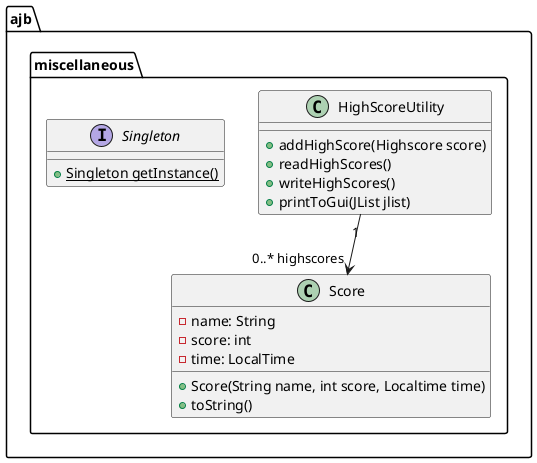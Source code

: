 @startuml
namespace ajb{
    namespace miscellaneous{
        class HighScoreUtility{
            +addHighScore(Highscore score)
            +readHighScores()
            +writeHighScores()
            +printToGui(JList jlist)
        }
        HighScoreUtility "1" --> " 0..* highscores" Score

        class Score {
            -name: String
            -score: int
            -time: LocalTime
            +Score(String name, int score, Localtime time)
            +toString()
        }

        interface Singleton{
            +{static} Singleton getInstance()
        }
    }
}

@enduml